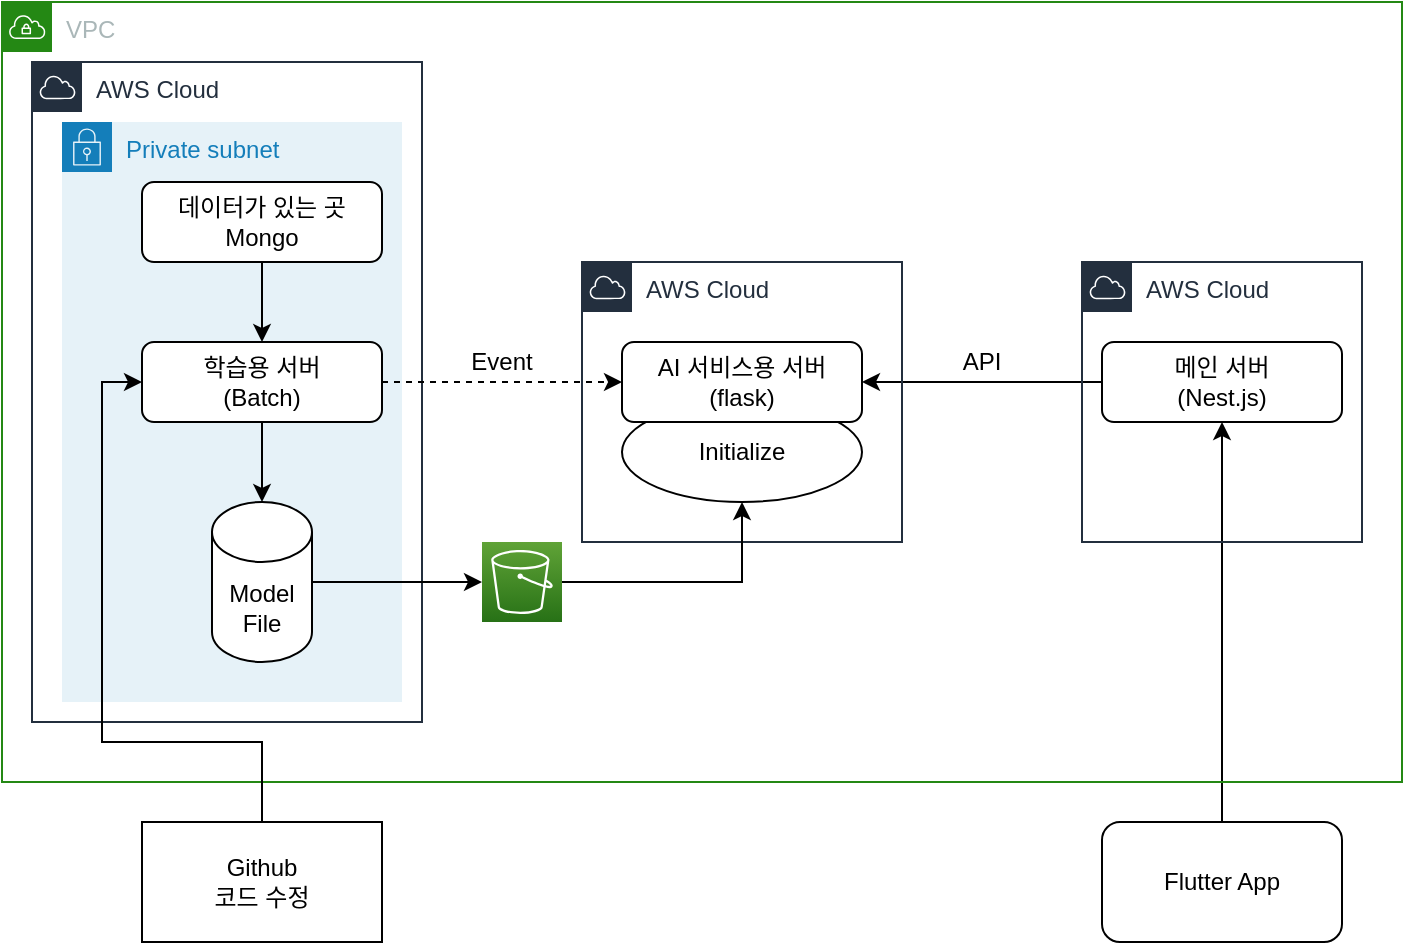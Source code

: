 <mxfile version="20.2.1" type="device" pages="2"><diagram id="6IHYuwA_XT0wzjoknakN" name="Page-1"><mxGraphModel dx="2062" dy="1146" grid="1" gridSize="10" guides="1" tooltips="1" connect="1" arrows="1" fold="1" page="1" pageScale="1" pageWidth="850" pageHeight="1100" math="0" shadow="0"><root><mxCell id="0"/><mxCell id="1" parent="0"/><mxCell id="LQAfYJRID_nPaXcj2EJH-15" style="edgeStyle=orthogonalEdgeStyle;rounded=0;orthogonalLoop=1;jettySize=auto;html=1;exitX=0;exitY=0.5;exitDx=0;exitDy=0;entryX=1;entryY=0.5;entryDx=0;entryDy=0;" parent="1" source="LQAfYJRID_nPaXcj2EJH-11" target="OOVY91RLRGssyAcV30QT-3" edge="1"><mxGeometry relative="1" as="geometry"/></mxCell><mxCell id="LQAfYJRID_nPaXcj2EJH-11" value="메인 서버&lt;br&gt;(Nest.js)" style="rounded=1;whiteSpace=wrap;html=1;" parent="1" vertex="1"><mxGeometry x="560" y="240" width="120" height="40" as="geometry"/></mxCell><mxCell id="LQAfYJRID_nPaXcj2EJH-16" value="API" style="text;html=1;strokeColor=none;fillColor=none;align=center;verticalAlign=middle;whiteSpace=wrap;rounded=0;" parent="1" vertex="1"><mxGeometry x="470" y="240" width="60" height="20" as="geometry"/></mxCell><mxCell id="LQAfYJRID_nPaXcj2EJH-18" style="edgeStyle=orthogonalEdgeStyle;rounded=0;orthogonalLoop=1;jettySize=auto;html=1;entryX=0.5;entryY=1;entryDx=0;entryDy=0;" parent="1" source="LQAfYJRID_nPaXcj2EJH-17" target="LQAfYJRID_nPaXcj2EJH-11" edge="1"><mxGeometry relative="1" as="geometry"/></mxCell><mxCell id="2RMWB46jTxJwc7O-PKtY-1" value="VPC" style="points=[[0,0],[0.25,0],[0.5,0],[0.75,0],[1,0],[1,0.25],[1,0.5],[1,0.75],[1,1],[0.75,1],[0.5,1],[0.25,1],[0,1],[0,0.75],[0,0.5],[0,0.25]];outlineConnect=0;gradientColor=none;html=1;whiteSpace=wrap;fontSize=12;fontStyle=0;container=1;pointerEvents=0;collapsible=0;recursiveResize=0;shape=mxgraph.aws4.group;grIcon=mxgraph.aws4.group_vpc;strokeColor=#248814;fillColor=none;verticalAlign=top;align=left;spacingLeft=30;fontColor=#AAB7B8;dashed=0;" vertex="1" parent="1"><mxGeometry x="10" y="70" width="700" height="390" as="geometry"/></mxCell><mxCell id="2RMWB46jTxJwc7O-PKtY-2" value="Private subnet" style="points=[[0,0],[0.25,0],[0.5,0],[0.75,0],[1,0],[1,0.25],[1,0.5],[1,0.75],[1,1],[0.75,1],[0.5,1],[0.25,1],[0,1],[0,0.75],[0,0.5],[0,0.25]];outlineConnect=0;gradientColor=none;html=1;whiteSpace=wrap;fontSize=12;fontStyle=0;container=1;pointerEvents=0;collapsible=0;recursiveResize=0;shape=mxgraph.aws4.group;grIcon=mxgraph.aws4.group_security_group;grStroke=0;strokeColor=#147EBA;fillColor=#E6F2F8;verticalAlign=top;align=left;spacingLeft=30;fontColor=#147EBA;dashed=0;" vertex="1" parent="2RMWB46jTxJwc7O-PKtY-1"><mxGeometry x="30" y="60" width="170" height="290" as="geometry"/></mxCell><mxCell id="LQAfYJRID_nPaXcj2EJH-7" value="" style="sketch=0;points=[[0,0,0],[0.25,0,0],[0.5,0,0],[0.75,0,0],[1,0,0],[0,1,0],[0.25,1,0],[0.5,1,0],[0.75,1,0],[1,1,0],[0,0.25,0],[0,0.5,0],[0,0.75,0],[1,0.25,0],[1,0.5,0],[1,0.75,0]];outlineConnect=0;fontColor=#232F3E;gradientColor=#60A337;gradientDirection=north;fillColor=#277116;strokeColor=#ffffff;dashed=0;verticalLabelPosition=bottom;verticalAlign=top;align=center;html=1;fontSize=12;fontStyle=0;aspect=fixed;shape=mxgraph.aws4.resourceIcon;resIcon=mxgraph.aws4.s3;" parent="2RMWB46jTxJwc7O-PKtY-1" vertex="1"><mxGeometry x="240" y="270" width="40" height="40" as="geometry"/></mxCell><mxCell id="2RMWB46jTxJwc7O-PKtY-3" value="AWS Cloud" style="points=[[0,0],[0.25,0],[0.5,0],[0.75,0],[1,0],[1,0.25],[1,0.5],[1,0.75],[1,1],[0.75,1],[0.5,1],[0.25,1],[0,1],[0,0.75],[0,0.5],[0,0.25]];outlineConnect=0;gradientColor=none;html=1;whiteSpace=wrap;fontSize=12;fontStyle=0;container=1;pointerEvents=0;collapsible=0;recursiveResize=0;shape=mxgraph.aws4.group;grIcon=mxgraph.aws4.group_aws_cloud;strokeColor=#232F3E;fillColor=none;verticalAlign=top;align=left;spacingLeft=30;fontColor=#232F3E;dashed=0;" vertex="1" parent="2RMWB46jTxJwc7O-PKtY-1"><mxGeometry x="15" y="30" width="195" height="330" as="geometry"/></mxCell><mxCell id="2RMWB46jTxJwc7O-PKtY-4" value="AWS Cloud" style="points=[[0,0],[0.25,0],[0.5,0],[0.75,0],[1,0],[1,0.25],[1,0.5],[1,0.75],[1,1],[0.75,1],[0.5,1],[0.25,1],[0,1],[0,0.75],[0,0.5],[0,0.25]];outlineConnect=0;gradientColor=none;html=1;whiteSpace=wrap;fontSize=12;fontStyle=0;container=1;pointerEvents=0;collapsible=0;recursiveResize=0;shape=mxgraph.aws4.group;grIcon=mxgraph.aws4.group_aws_cloud;strokeColor=#232F3E;fillColor=none;verticalAlign=top;align=left;spacingLeft=30;fontColor=#232F3E;dashed=0;" vertex="1" parent="2RMWB46jTxJwc7O-PKtY-1"><mxGeometry x="290" y="130" width="160" height="140" as="geometry"/></mxCell><mxCell id="2RMWB46jTxJwc7O-PKtY-5" value="AWS Cloud" style="points=[[0,0],[0.25,0],[0.5,0],[0.75,0],[1,0],[1,0.25],[1,0.5],[1,0.75],[1,1],[0.75,1],[0.5,1],[0.25,1],[0,1],[0,0.75],[0,0.5],[0,0.25]];outlineConnect=0;gradientColor=none;html=1;whiteSpace=wrap;fontSize=12;fontStyle=0;container=1;pointerEvents=0;collapsible=0;recursiveResize=0;shape=mxgraph.aws4.group;grIcon=mxgraph.aws4.group_aws_cloud;strokeColor=#232F3E;fillColor=none;verticalAlign=top;align=left;spacingLeft=30;fontColor=#232F3E;dashed=0;" vertex="1" parent="2RMWB46jTxJwc7O-PKtY-1"><mxGeometry x="540" y="130" width="140" height="140" as="geometry"/></mxCell><mxCell id="LQAfYJRID_nPaXcj2EJH-3" style="edgeStyle=orthogonalEdgeStyle;rounded=0;orthogonalLoop=1;jettySize=auto;html=1;entryX=0.5;entryY=0;entryDx=0;entryDy=0;entryPerimeter=0;" parent="1" source="OOVY91RLRGssyAcV30QT-1" target="OOVY91RLRGssyAcV30QT-4" edge="1"><mxGeometry relative="1" as="geometry"/></mxCell><mxCell id="OOVY91RLRGssyAcV30QT-1" value="학습용 서버&lt;br&gt;(Batch)" style="rounded=1;whiteSpace=wrap;html=1;" parent="1" vertex="1"><mxGeometry x="80" y="240" width="120" height="40" as="geometry"/></mxCell><mxCell id="LQAfYJRID_nPaXcj2EJH-4" style="edgeStyle=orthogonalEdgeStyle;rounded=0;orthogonalLoop=1;jettySize=auto;html=1;exitX=0.5;exitY=1;exitDx=0;exitDy=0;entryX=0.5;entryY=0;entryDx=0;entryDy=0;" parent="1" source="OOVY91RLRGssyAcV30QT-2" target="OOVY91RLRGssyAcV30QT-1" edge="1"><mxGeometry relative="1" as="geometry"/></mxCell><mxCell id="OOVY91RLRGssyAcV30QT-2" value="데이터가 있는 곳&lt;br&gt;Mongo" style="rounded=1;whiteSpace=wrap;html=1;" parent="1" vertex="1"><mxGeometry x="80" y="160" width="120" height="40" as="geometry"/></mxCell><mxCell id="LQAfYJRID_nPaXcj2EJH-8" style="edgeStyle=orthogonalEdgeStyle;rounded=0;orthogonalLoop=1;jettySize=auto;html=1;exitX=1;exitY=0.5;exitDx=0;exitDy=0;exitPerimeter=0;entryX=0;entryY=0.5;entryDx=0;entryDy=0;entryPerimeter=0;" parent="1" source="OOVY91RLRGssyAcV30QT-4" target="LQAfYJRID_nPaXcj2EJH-7" edge="1"><mxGeometry relative="1" as="geometry"/></mxCell><mxCell id="OOVY91RLRGssyAcV30QT-4" value="Model&lt;br&gt;File" style="shape=cylinder3;whiteSpace=wrap;html=1;boundedLbl=1;backgroundOutline=1;size=15;" parent="1" vertex="1"><mxGeometry x="115" y="320" width="50" height="80" as="geometry"/></mxCell><mxCell id="LQAfYJRID_nPaXcj2EJH-2" style="edgeStyle=orthogonalEdgeStyle;rounded=0;orthogonalLoop=1;jettySize=auto;html=1;exitX=0.5;exitY=0;exitDx=0;exitDy=0;entryX=0;entryY=0.5;entryDx=0;entryDy=0;" parent="1" source="LQAfYJRID_nPaXcj2EJH-1" target="OOVY91RLRGssyAcV30QT-1" edge="1"><mxGeometry relative="1" as="geometry"><Array as="points"><mxPoint x="140" y="440"/><mxPoint x="60" y="440"/><mxPoint x="60" y="260"/></Array></mxGeometry></mxCell><mxCell id="LQAfYJRID_nPaXcj2EJH-1" value="Github&lt;br&gt;코드 수정" style="rounded=0;whiteSpace=wrap;html=1;" parent="1" vertex="1"><mxGeometry x="80" y="480" width="120" height="60" as="geometry"/></mxCell><mxCell id="LQAfYJRID_nPaXcj2EJH-6" value="Initialize" style="ellipse;whiteSpace=wrap;html=1;" parent="1" vertex="1"><mxGeometry x="320" y="270" width="120" height="50" as="geometry"/></mxCell><mxCell id="OOVY91RLRGssyAcV30QT-3" value="AI 서비스용 서버&lt;br&gt;(flask)" style="rounded=1;whiteSpace=wrap;html=1;" parent="1" vertex="1"><mxGeometry x="320" y="240" width="120" height="40" as="geometry"/></mxCell><mxCell id="LQAfYJRID_nPaXcj2EJH-9" style="edgeStyle=orthogonalEdgeStyle;rounded=0;orthogonalLoop=1;jettySize=auto;html=1;exitX=1;exitY=0.5;exitDx=0;exitDy=0;exitPerimeter=0;entryX=0.5;entryY=1;entryDx=0;entryDy=0;" parent="1" source="LQAfYJRID_nPaXcj2EJH-7" target="LQAfYJRID_nPaXcj2EJH-6" edge="1"><mxGeometry relative="1" as="geometry"/></mxCell><mxCell id="LQAfYJRID_nPaXcj2EJH-19" value="" style="endArrow=classic;html=1;rounded=0;exitX=1;exitY=0.5;exitDx=0;exitDy=0;dashed=1;" parent="1" source="OOVY91RLRGssyAcV30QT-1" edge="1"><mxGeometry width="50" height="50" relative="1" as="geometry"><mxPoint x="200" y="300" as="sourcePoint"/><mxPoint x="320" y="260" as="targetPoint"/></mxGeometry></mxCell><mxCell id="LQAfYJRID_nPaXcj2EJH-20" value="Event" style="text;html=1;strokeColor=none;fillColor=none;align=center;verticalAlign=middle;whiteSpace=wrap;rounded=0;" parent="1" vertex="1"><mxGeometry x="230" y="235" width="60" height="30" as="geometry"/></mxCell><mxCell id="LQAfYJRID_nPaXcj2EJH-17" value="Flutter App" style="rounded=1;whiteSpace=wrap;html=1;" parent="1" vertex="1"><mxGeometry x="560" y="480" width="120" height="60" as="geometry"/></mxCell></root></mxGraphModel></diagram><diagram id="ZuAoR6AKbAxf2USVYx0i" name="페이지-2"><mxGraphModel dx="1422" dy="763" grid="1" gridSize="10" guides="1" tooltips="1" connect="1" arrows="1" fold="1" page="1" pageScale="1" pageWidth="827" pageHeight="1169" math="0" shadow="0">&#xa;      <root>&#xa;        <mxCell id="0"/>&#xa;        <mxCell id="1" parent="0"/>&#xa;        <mxCell id="I97WJ5GEBexNXq_bgYaN-1" value="서버&lt;br&gt;로그인, 회원가입, 상품 구매, 상품 목록 조회, 인가 처리" style="rounded=0;whiteSpace=wrap;html=1;" vertex="1" parent="1">&#xa;          <mxGeometry x="10" y="20" width="200" height="120" as="geometry"/>&#xa;        </mxCell>&#xa;        <mxCell id="I97WJ5GEBexNXq_bgYaN-3" value="서버&lt;br&gt;로그인, 회원가입, 상품 구매, 상품 목록 조회, 인가 처리" style="rounded=0;whiteSpace=wrap;html=1;" vertex="1" parent="1">&#xa;          <mxGeometry x="20" y="30" width="200" height="120" as="geometry"/>&#xa;        </mxCell>&#xa;        <mxCell id="I97WJ5GEBexNXq_bgYaN-4" value="서버&lt;br&gt;로그인, 회원가입, 상품 구매, 상품 목록 조회, 인가 처리" style="rounded=0;whiteSpace=wrap;html=1;" vertex="1" parent="1">&#xa;          <mxGeometry x="30" y="40" width="200" height="120" as="geometry"/>&#xa;        </mxCell>&#xa;        <mxCell id="I97WJ5GEBexNXq_bgYaN-5" value="서버&lt;br&gt;로그인, 회원가입, 상품 구매, 상품 목록 조회, 인가 처리" style="rounded=0;whiteSpace=wrap;html=1;" vertex="1" parent="1">&#xa;          <mxGeometry x="40" y="50" width="200" height="120" as="geometry"/>&#xa;        </mxCell>&#xa;        <mxCell id="I97WJ5GEBexNXq_bgYaN-6" value="서버&lt;br&gt;로그인, 회원가입, 상품 구매, 상품 목록 조회, 인가 처리" style="rounded=0;whiteSpace=wrap;html=1;" vertex="1" parent="1">&#xa;          <mxGeometry x="50" y="60" width="200" height="120" as="geometry"/>&#xa;        </mxCell>&#xa;        <mxCell id="I97WJ5GEBexNXq_bgYaN-7" value="서버&lt;br&gt;로그인, 회원가입, 상품 구매, 상품 목록 조회, 인가 처리" style="rounded=0;whiteSpace=wrap;html=1;" vertex="1" parent="1">&#xa;          <mxGeometry x="60" y="70" width="200" height="120" as="geometry"/>&#xa;        </mxCell>&#xa;        <mxCell id="I97WJ5GEBexNXq_bgYaN-8" value="서버&lt;br&gt;로그인, 회원가입, 상품 구매, 상품 목록 조회, 인가 처리&lt;br&gt;Node.js Spring" style="rounded=0;whiteSpace=wrap;html=1;" vertex="1" parent="1">&#xa;          <mxGeometry x="70" y="80" width="200" height="120" as="geometry"/>&#xa;        </mxCell>&#xa;        <mxCell id="I97WJ5GEBexNXq_bgYaN-20" style="edgeStyle=orthogonalEdgeStyle;rounded=0;orthogonalLoop=1;jettySize=auto;html=1;exitX=0.5;exitY=0;exitDx=0;exitDy=0;entryX=0;entryY=0.5;entryDx=0;entryDy=0;" edge="1" parent="1" source="I97WJ5GEBexNXq_bgYaN-9" target="I97WJ5GEBexNXq_bgYaN-19">&#xa;          <mxGeometry relative="1" as="geometry"/>&#xa;        </mxCell>&#xa;        <mxCell id="I97WJ5GEBexNXq_bgYaN-9" value="유저 서비스 서버&lt;br&gt;로그인, 회원가입&lt;br&gt;Spring" style="rounded=0;whiteSpace=wrap;html=1;" vertex="1" parent="1">&#xa;          <mxGeometry x="160" y="430" width="120" height="60" as="geometry"/>&#xa;        </mxCell>&#xa;        <mxCell id="I97WJ5GEBexNXq_bgYaN-10" value="상품 서비스 서버&lt;br&gt;상품 구매, 목록 조회&lt;br&gt;Nest.js" style="rounded=0;whiteSpace=wrap;html=1;" vertex="1" parent="1">&#xa;          <mxGeometry x="445" y="170" width="120" height="60" as="geometry"/>&#xa;        </mxCell>&#xa;        <mxCell id="I97WJ5GEBexNXq_bgYaN-11" value="AI서버&lt;br&gt;flask" style="rounded=0;whiteSpace=wrap;html=1;" vertex="1" parent="1">&#xa;          <mxGeometry x="470" y="540" width="120" height="60" as="geometry"/>&#xa;        </mxCell>&#xa;        <mxCell id="I97WJ5GEBexNXq_bgYaN-12" value="상품 서비스 서버&lt;br&gt;상품 구매, 목록 조회&lt;br&gt;Nest.js" style="rounded=0;whiteSpace=wrap;html=1;" vertex="1" parent="1">&#xa;          <mxGeometry x="455" y="180" width="120" height="60" as="geometry"/>&#xa;        </mxCell>&#xa;        <mxCell id="I97WJ5GEBexNXq_bgYaN-13" value="상품 서비스 서버&lt;br&gt;상품 구매, 목록 조회&lt;br&gt;Nest.js" style="rounded=0;whiteSpace=wrap;html=1;" vertex="1" parent="1">&#xa;          <mxGeometry x="465" y="190" width="120" height="60" as="geometry"/>&#xa;        </mxCell>&#xa;        <mxCell id="I97WJ5GEBexNXq_bgYaN-14" value="상품 서비스 서버&lt;br&gt;상품 구매, 목록 조회&lt;br&gt;Nest.js" style="rounded=0;whiteSpace=wrap;html=1;" vertex="1" parent="1">&#xa;          <mxGeometry x="475" y="200" width="120" height="60" as="geometry"/>&#xa;        </mxCell>&#xa;        <mxCell id="I97WJ5GEBexNXq_bgYaN-15" value="상품 서비스 서버&lt;br&gt;상품 구매, 목록 조회&lt;br&gt;Nest.js" style="rounded=0;whiteSpace=wrap;html=1;" vertex="1" parent="1">&#xa;          <mxGeometry x="485" y="210" width="120" height="60" as="geometry"/>&#xa;        </mxCell>&#xa;        <mxCell id="I97WJ5GEBexNXq_bgYaN-16" value="상품 서비스 서버&lt;br&gt;상품 구매, 목록 조회&lt;br&gt;Nest.js" style="rounded=0;whiteSpace=wrap;html=1;" vertex="1" parent="1">&#xa;          <mxGeometry x="495" y="220" width="120" height="60" as="geometry"/>&#xa;        </mxCell>&#xa;        <mxCell id="I97WJ5GEBexNXq_bgYaN-18" value="AWS Cloud" style="points=[[0,0],[0.25,0],[0.5,0],[0.75,0],[1,0],[1,0.25],[1,0.5],[1,0.75],[1,1],[0.75,1],[0.5,1],[0.25,1],[0,1],[0,0.75],[0,0.5],[0,0.25]];outlineConnect=0;gradientColor=none;html=1;whiteSpace=wrap;fontSize=12;fontStyle=0;container=1;pointerEvents=0;collapsible=0;recursiveResize=0;shape=mxgraph.aws4.group;grIcon=mxgraph.aws4.group_aws_cloud_alt;strokeColor=#232F3E;fillColor=none;verticalAlign=top;align=left;spacingLeft=30;fontColor=#232F3E;dashed=0;" vertex="1" parent="1">&#xa;          <mxGeometry x="407.5" y="125" width="275" height="210" as="geometry"/>&#xa;        </mxCell>&#xa;        <mxCell id="I97WJ5GEBexNXq_bgYaN-19" value="LB" style="rounded=0;whiteSpace=wrap;html=1;" vertex="1" parent="I97WJ5GEBexNXq_bgYaN-18">&#xa;          <mxGeometry x="-62.5" y="75" width="120" height="60" as="geometry"/>&#xa;        </mxCell>&#xa;        <mxCell id="I97WJ5GEBexNXq_bgYaN-21" value="VPC" style="points=[[0,0],[0.25,0],[0.5,0],[0.75,0],[1,0],[1,0.25],[1,0.5],[1,0.75],[1,1],[0.75,1],[0.5,1],[0.25,1],[0,1],[0,0.75],[0,0.5],[0,0.25]];outlineConnect=0;gradientColor=none;html=1;whiteSpace=wrap;fontSize=12;fontStyle=0;container=1;pointerEvents=0;collapsible=0;recursiveResize=0;shape=mxgraph.aws4.group;grIcon=mxgraph.aws4.group_vpc;strokeColor=#248814;fillColor=none;verticalAlign=top;align=left;spacingLeft=30;fontColor=#AAB7B8;dashed=0;" vertex="1" parent="1">&#xa;          <mxGeometry x="150" y="100" width="540" height="510" as="geometry"/>&#xa;        </mxCell>&#xa;      </root>&#xa;    </mxGraphModel></diagram></mxfile>